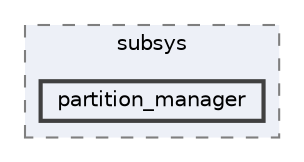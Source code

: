 digraph "build/modules/nrf/subsys/partition_manager"
{
 // LATEX_PDF_SIZE
  bgcolor="transparent";
  edge [fontname=Helvetica,fontsize=10,labelfontname=Helvetica,labelfontsize=10];
  node [fontname=Helvetica,fontsize=10,shape=box,height=0.2,width=0.4];
  compound=true
  subgraph clusterdir_065808f8e644b4aa811861e824f6ea91 {
    graph [ bgcolor="#edf0f7", pencolor="grey50", label="subsys", fontname=Helvetica,fontsize=10 style="filled,dashed", URL="dir_065808f8e644b4aa811861e824f6ea91.html",tooltip=""]
  dir_e60c4d05397a0734be00d7c782d09779 [label="partition_manager", fillcolor="#edf0f7", color="grey25", style="filled,bold", URL="dir_e60c4d05397a0734be00d7c782d09779.html",tooltip=""];
  }
}
